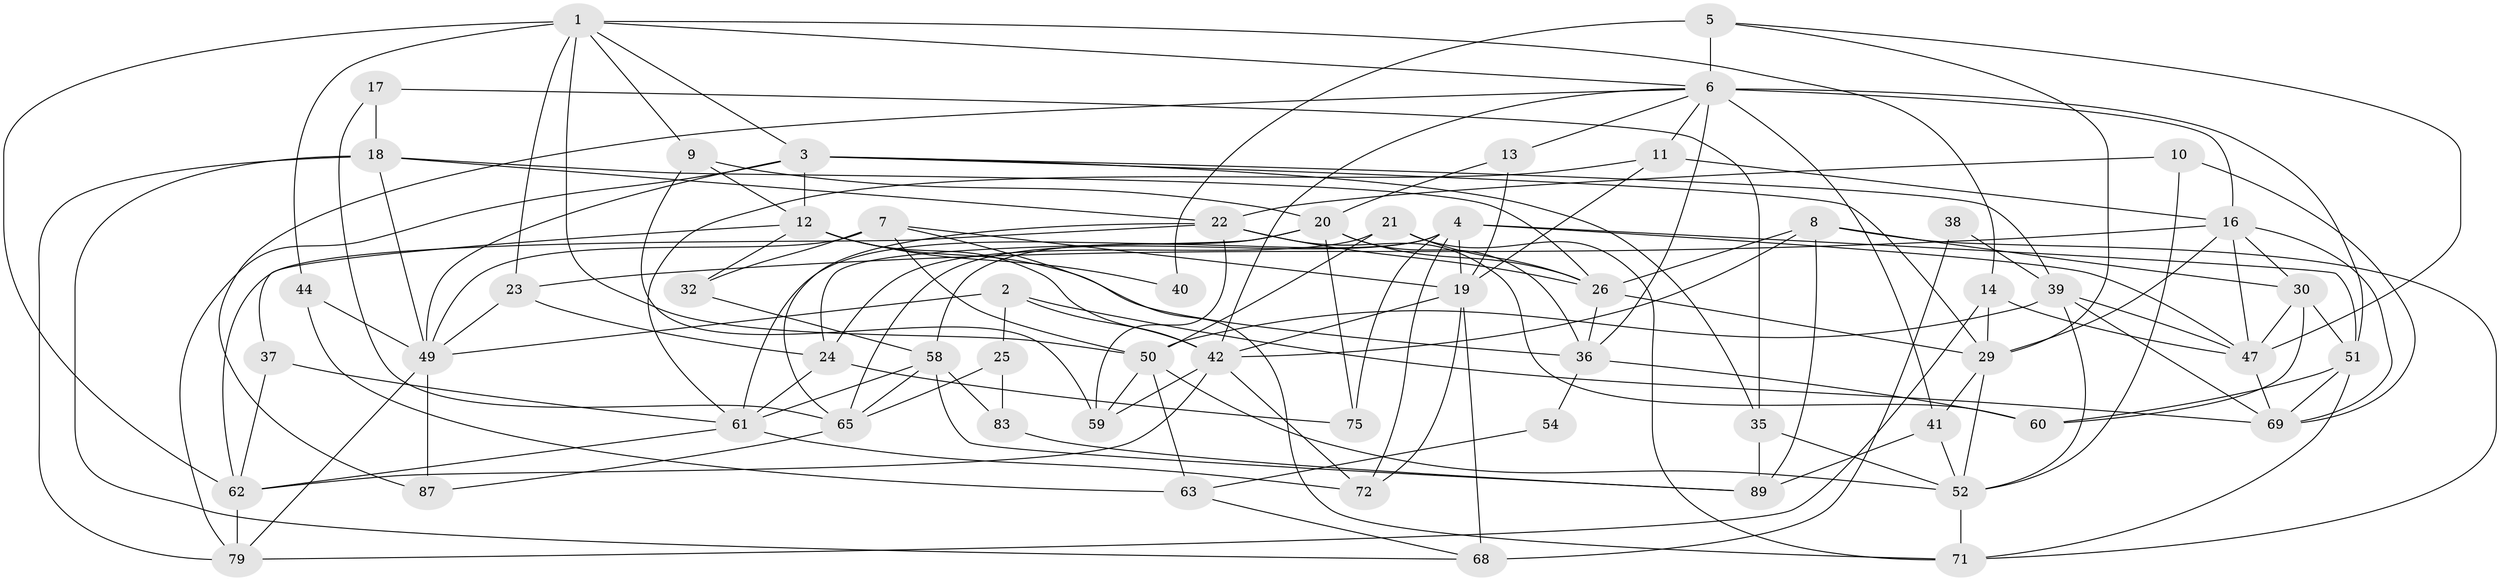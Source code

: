 // Generated by graph-tools (version 1.1) at 2025/52/02/27/25 19:52:08]
// undirected, 59 vertices, 150 edges
graph export_dot {
graph [start="1"]
  node [color=gray90,style=filled];
  1 [super="+33"];
  2 [super="+27"];
  3 [super="+15"];
  4 [super="+57"];
  5 [super="+48"];
  6 [super="+64"];
  7 [super="+93"];
  8 [super="+31"];
  9 [super="+46"];
  10;
  11;
  12 [super="+28"];
  13;
  14;
  16 [super="+78"];
  17;
  18 [super="+82"];
  19 [super="+66"];
  20 [super="+95"];
  21 [super="+84"];
  22 [super="+91"];
  23;
  24 [super="+34"];
  25;
  26 [super="+45"];
  29 [super="+70"];
  30 [super="+56"];
  32;
  35 [super="+88"];
  36 [super="+90"];
  37;
  38;
  39 [super="+43"];
  40;
  41;
  42 [super="+77"];
  44;
  47 [super="+53"];
  49 [super="+55"];
  50 [super="+80"];
  51 [super="+85"];
  52 [super="+92"];
  54;
  58 [super="+94"];
  59 [super="+86"];
  60;
  61 [super="+74"];
  62 [super="+67"];
  63;
  65 [super="+81"];
  68;
  69 [super="+73"];
  71 [super="+76"];
  72;
  75;
  79;
  83;
  87;
  89;
  1 -- 3;
  1 -- 6;
  1 -- 23;
  1 -- 62;
  1 -- 50;
  1 -- 9;
  1 -- 44;
  1 -- 14;
  2 -- 42;
  2 -- 25;
  2 -- 69;
  2 -- 49;
  3 -- 79;
  3 -- 29;
  3 -- 49;
  3 -- 35;
  3 -- 12;
  3 -- 39;
  4 -- 19;
  4 -- 58;
  4 -- 72;
  4 -- 75;
  4 -- 47;
  4 -- 51;
  4 -- 65;
  5 -- 6 [weight=2];
  5 -- 40;
  5 -- 29;
  5 -- 47;
  6 -- 51;
  6 -- 11;
  6 -- 41;
  6 -- 16;
  6 -- 87;
  6 -- 13;
  6 -- 42;
  6 -- 36;
  7 -- 50;
  7 -- 32;
  7 -- 49;
  7 -- 19;
  7 -- 71;
  8 -- 89;
  8 -- 42;
  8 -- 26;
  8 -- 30;
  8 -- 71;
  9 -- 59;
  9 -- 12;
  9 -- 20;
  10 -- 22;
  10 -- 69;
  10 -- 52;
  11 -- 16;
  11 -- 61;
  11 -- 19;
  12 -- 32;
  12 -- 37;
  12 -- 40;
  12 -- 42;
  12 -- 36;
  13 -- 19;
  13 -- 20;
  14 -- 79;
  14 -- 29;
  14 -- 47;
  16 -- 23;
  16 -- 29;
  16 -- 69;
  16 -- 30;
  16 -- 47;
  17 -- 35;
  17 -- 18;
  17 -- 65;
  18 -- 49;
  18 -- 68;
  18 -- 22;
  18 -- 26;
  18 -- 79;
  19 -- 68 [weight=2];
  19 -- 72;
  19 -- 42;
  20 -- 75;
  20 -- 61;
  20 -- 24;
  20 -- 36;
  20 -- 26;
  21 -- 71;
  21 -- 50;
  21 -- 24;
  21 -- 26;
  22 -- 60;
  22 -- 62;
  22 -- 65;
  22 -- 59 [weight=2];
  22 -- 26;
  23 -- 24;
  23 -- 49;
  24 -- 75;
  24 -- 61;
  25 -- 83;
  25 -- 65;
  26 -- 36;
  26 -- 29;
  29 -- 41;
  29 -- 52;
  30 -- 60;
  30 -- 47;
  30 -- 51;
  32 -- 58;
  35 -- 89 [weight=2];
  35 -- 52;
  36 -- 60;
  36 -- 54;
  37 -- 62;
  37 -- 61;
  38 -- 68;
  38 -- 39;
  39 -- 50;
  39 -- 69;
  39 -- 47;
  39 -- 52;
  41 -- 52;
  41 -- 89;
  42 -- 72;
  42 -- 59;
  42 -- 62;
  44 -- 63;
  44 -- 49;
  47 -- 69;
  49 -- 87;
  49 -- 79;
  50 -- 59;
  50 -- 63;
  50 -- 52;
  51 -- 60;
  51 -- 69;
  51 -- 71;
  52 -- 71;
  54 -- 63;
  58 -- 83;
  58 -- 89;
  58 -- 65;
  58 -- 61;
  61 -- 62;
  61 -- 72;
  62 -- 79;
  63 -- 68;
  65 -- 87;
  83 -- 89;
}
